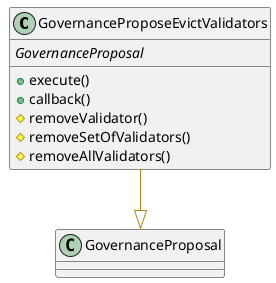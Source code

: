 @startuml
' -- generated by: https://marketplace.visualstudio.com/items?itemName=tintinweb.solidity-visual-auditor
'
' -- for auto-render install: https://marketplace.visualstudio.com/items?itemName=jebbs.plantuml
' -- options --



' -- classes --


class GovernanceProposeEvictValidators {
    ' -- inheritance --
	{abstract}GovernanceProposal

    ' -- usingFor --

    ' -- vars --

    ' -- methods --
	+execute()
	+callback()
	#removeValidator()
	#removeSetOfValidators()
	#removeAllValidators()

}
' -- inheritance / usingFor --
GovernanceProposeEvictValidators --[#DarkGoldenRod]|> GovernanceProposal

@enduml